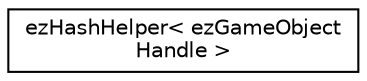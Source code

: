 digraph "Graphical Class Hierarchy"
{
 // LATEX_PDF_SIZE
  edge [fontname="Helvetica",fontsize="10",labelfontname="Helvetica",labelfontsize="10"];
  node [fontname="Helvetica",fontsize="10",shape=record];
  rankdir="LR";
  Node0 [label="ezHashHelper\< ezGameObject\lHandle \>",height=0.2,width=0.4,color="black", fillcolor="white", style="filled",URL="$d5/ddb/structez_hash_helper_3_01ez_game_object_handle_01_4.htm",tooltip="HashHelper implementation so game object handles can be used as key in a hash table."];
}

